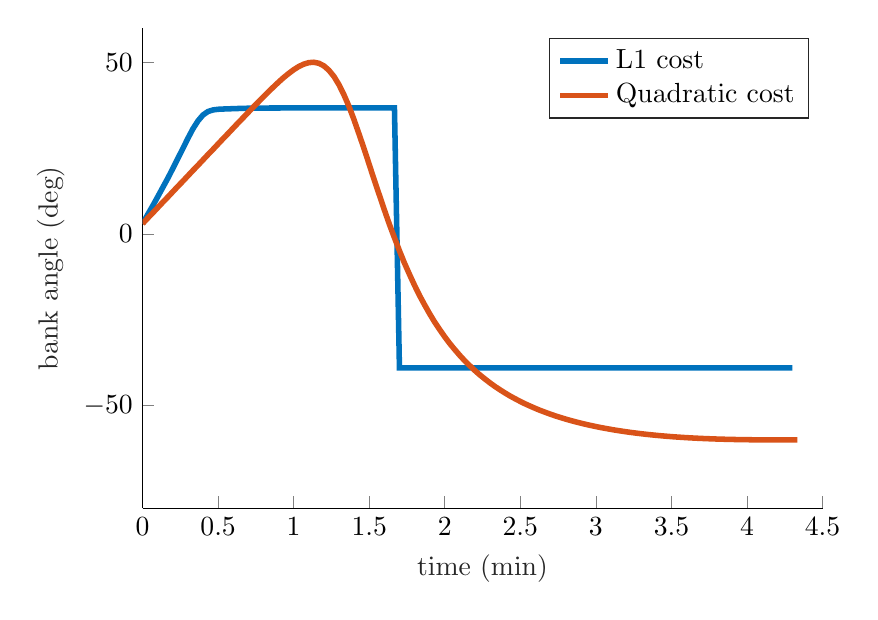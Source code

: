 % This file was created by matlab2tikz.
%
%The latest updates can be retrieved from
%  http://www.mathworks.com/matlabcentral/fileexchange/22022-matlab2tikz-matlab2tikz
%where you can also make suggestions and rate matlab2tikz.
%
\definecolor{mycolor1}{rgb}{0.0,0.447,0.741}%
\definecolor{mycolor2}{rgb}{0.85,0.325,0.098}%
%
\begin{tikzpicture}

\begin{axis}[%
width=3.4in,
height=2.4in,
at={(2.011in,0.642in)},
scale only axis,
xmin=0,
xmax=4.5,
xlabel style={font=\color{white!15!black}},
xlabel={time (min)},
ymin=-80,
ymax=60,
ylabel style={font=\color{white!15!black}},
ylabel={bank angle (deg)},
axis background/.style={fill=white},
axis x line*=bottom,
axis y line*=left,
legend style={legend cell align=left, align=left, draw=white!15!black}
]
\addplot [color=mycolor1, line width=2.0pt]
  table[row sep=crcr]{%
0	3\\
0.033	5.575\\
0.067	8.17\\
0.1	10.799\\
0.133	13.481\\
0.167	16.23\\
0.2	19.058\\
0.233	21.965\\
0.267	24.928\\
0.3	27.869\\
0.333	30.633\\
0.367	32.985\\
0.4	34.695\\
0.433	35.704\\
0.467	36.174\\
0.5	36.356\\
0.533	36.432\\
0.567	36.485\\
0.6	36.537\\
0.633	36.587\\
0.667	36.631\\
0.7	36.665\\
0.733	36.689\\
0.767	36.706\\
0.8	36.717\\
0.833	36.725\\
0.867	36.731\\
0.9	36.735\\
0.933	36.738\\
0.967	36.74\\
1	36.742\\
1.033	36.743\\
1.067	36.744\\
1.1	36.744\\
1.133	36.745\\
1.167	36.745\\
1.2	36.745\\
1.233	36.745\\
1.267	36.745\\
1.3	36.745\\
1.333	36.745\\
1.367	36.745\\
1.4	36.745\\
1.433	36.745\\
1.467	36.745\\
1.5	36.744\\
1.533	36.744\\
1.567	36.744\\
1.6	36.743\\
1.633	36.741\\
1.667	36.734\\
1.7	-39.061\\
1.733	-39.063\\
1.767	-39.064\\
1.8	-39.064\\
1.833	-39.065\\
1.867	-39.065\\
1.9	-39.065\\
1.933	-39.066\\
1.967	-39.066\\
2	-39.066\\
2.033	-39.066\\
2.067	-39.066\\
2.1	-39.067\\
2.133	-39.067\\
2.167	-39.067\\
2.2	-39.067\\
2.233	-39.067\\
2.267	-39.067\\
2.3	-39.067\\
2.333	-39.067\\
2.367	-39.067\\
2.4	-39.067\\
2.433	-39.067\\
2.467	-39.067\\
2.5	-39.067\\
2.533	-39.067\\
2.567	-39.067\\
2.6	-39.068\\
2.633	-39.068\\
2.667	-39.068\\
2.7	-39.068\\
2.733	-39.068\\
2.767	-39.068\\
2.8	-39.068\\
2.833	-39.068\\
2.867	-39.068\\
2.9	-39.068\\
2.933	-39.068\\
2.967	-39.068\\
3	-39.068\\
3.033	-39.068\\
3.067	-39.068\\
3.1	-39.068\\
3.133	-39.068\\
3.167	-39.068\\
3.2	-39.068\\
3.233	-39.068\\
3.267	-39.068\\
3.3	-39.068\\
3.333	-39.068\\
3.367	-39.068\\
3.4	-39.068\\
3.433	-39.068\\
3.467	-39.068\\
3.5	-39.068\\
3.533	-39.068\\
3.567	-39.068\\
3.6	-39.068\\
3.633	-39.068\\
3.667	-39.068\\
3.7	-39.068\\
3.733	-39.068\\
3.767	-39.068\\
3.8	-39.068\\
3.833	-39.068\\
3.867	-39.068\\
3.9	-39.068\\
3.933	-39.068\\
3.967	-39.068\\
4	-39.068\\
4.033	-39.068\\
4.067	-39.068\\
4.1	-39.068\\
4.133	-39.068\\
4.167	-39.068\\
4.2	-39.068\\
4.233	-39.068\\
4.267	-39.068\\
4.3	-39.068\\
};
\addlegendentry{L1 cost}

\addplot [color=mycolor2, line width=2.0pt]
  table[row sep=crcr]{%
0	3\\
0.033	4.549\\
0.067	6.098\\
0.1	7.647\\
0.133	9.196\\
0.167	10.746\\
0.2	12.295\\
0.233	13.844\\
0.267	15.393\\
0.3	16.942\\
0.333	18.491\\
0.367	20.04\\
0.4	21.589\\
0.433	23.138\\
0.467	24.686\\
0.5	26.234\\
0.533	27.781\\
0.567	29.327\\
0.6	30.871\\
0.633	32.412\\
0.667	33.949\\
0.7	35.48\\
0.733	37.002\\
0.767	38.512\\
0.8	40.003\\
0.833	41.468\\
0.867	42.896\\
0.9	44.274\\
0.933	45.583\\
0.967	46.797\\
1	47.886\\
1.033	48.81\\
1.067	49.521\\
1.1	49.962\\
1.133	50.069\\
1.167	49.777\\
1.2	49.02\\
1.233	47.744\\
1.267	45.91\\
1.3	43.508\\
1.333	40.555\\
1.367	37.104\\
1.4	33.243\\
1.433	29.08\\
1.467	24.718\\
1.5	20.256\\
1.533	15.778\\
1.567	11.353\\
1.6	7.038\\
1.633	2.873\\
1.667	-1.112\\
1.7	-4.899\\
1.733	-8.478\\
1.767	-11.846\\
1.8	-15.006\\
1.833	-17.962\\
1.867	-20.724\\
1.9	-23.3\\
1.933	-25.701\\
1.967	-27.938\\
2	-30.022\\
2.033	-31.963\\
2.067	-33.772\\
2.1	-35.459\\
2.133	-37.032\\
2.167	-38.499\\
2.2	-39.87\\
2.233	-41.151\\
2.267	-42.349\\
2.3	-43.47\\
2.333	-44.52\\
2.367	-45.504\\
2.4	-46.426\\
2.433	-47.292\\
2.467	-48.104\\
2.5	-48.868\\
2.533	-49.586\\
2.567	-50.261\\
2.6	-50.896\\
2.633	-51.494\\
2.667	-52.057\\
2.7	-52.588\\
2.733	-53.088\\
2.767	-53.559\\
2.8	-54.003\\
2.833	-54.422\\
2.867	-54.817\\
2.9	-55.189\\
2.933	-55.54\\
2.967	-55.871\\
3	-56.183\\
3.033	-56.476\\
3.067	-56.753\\
3.1	-57.013\\
3.133	-57.258\\
3.167	-57.488\\
3.2	-57.704\\
3.233	-57.907\\
3.267	-58.098\\
3.3	-58.276\\
3.333	-58.443\\
3.367	-58.599\\
3.4	-58.744\\
3.433	-58.879\\
3.467	-59.005\\
3.5	-59.122\\
3.533	-59.23\\
3.567	-59.329\\
3.6	-59.421\\
3.633	-59.505\\
3.667	-59.581\\
3.7	-59.651\\
3.733	-59.714\\
3.767	-59.771\\
3.8	-59.822\\
3.833	-59.867\\
3.867	-59.907\\
3.9	-59.942\\
3.933	-59.973\\
3.967	-59.999\\
4	-60.02\\
4.033	-60.038\\
4.067	-60.053\\
4.1	-60.065\\
4.133	-60.073\\
4.167	-60.08\\
4.2	-60.084\\
4.233	-60.087\\
4.267	-60.088\\
4.3	-60.089\\
4.333	-60.089\\
};
\addlegendentry{Quadratic cost}

\end{axis}
\end{tikzpicture}%